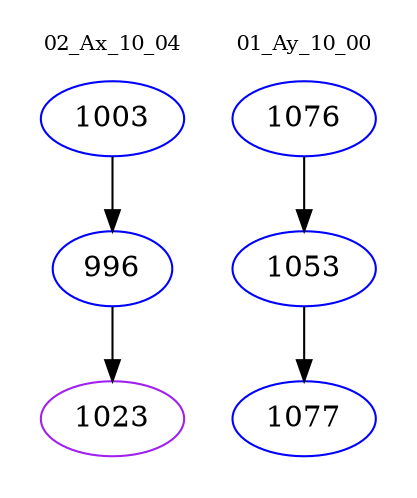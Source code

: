 digraph{
subgraph cluster_0 {
color = white
label = "02_Ax_10_04";
fontsize=10;
T0_1003 [label="1003", color="blue"]
T0_1003 -> T0_996 [color="black"]
T0_996 [label="996", color="blue"]
T0_996 -> T0_1023 [color="black"]
T0_1023 [label="1023", color="purple"]
}
subgraph cluster_1 {
color = white
label = "01_Ay_10_00";
fontsize=10;
T1_1076 [label="1076", color="blue"]
T1_1076 -> T1_1053 [color="black"]
T1_1053 [label="1053", color="blue"]
T1_1053 -> T1_1077 [color="black"]
T1_1077 [label="1077", color="blue"]
}
}
